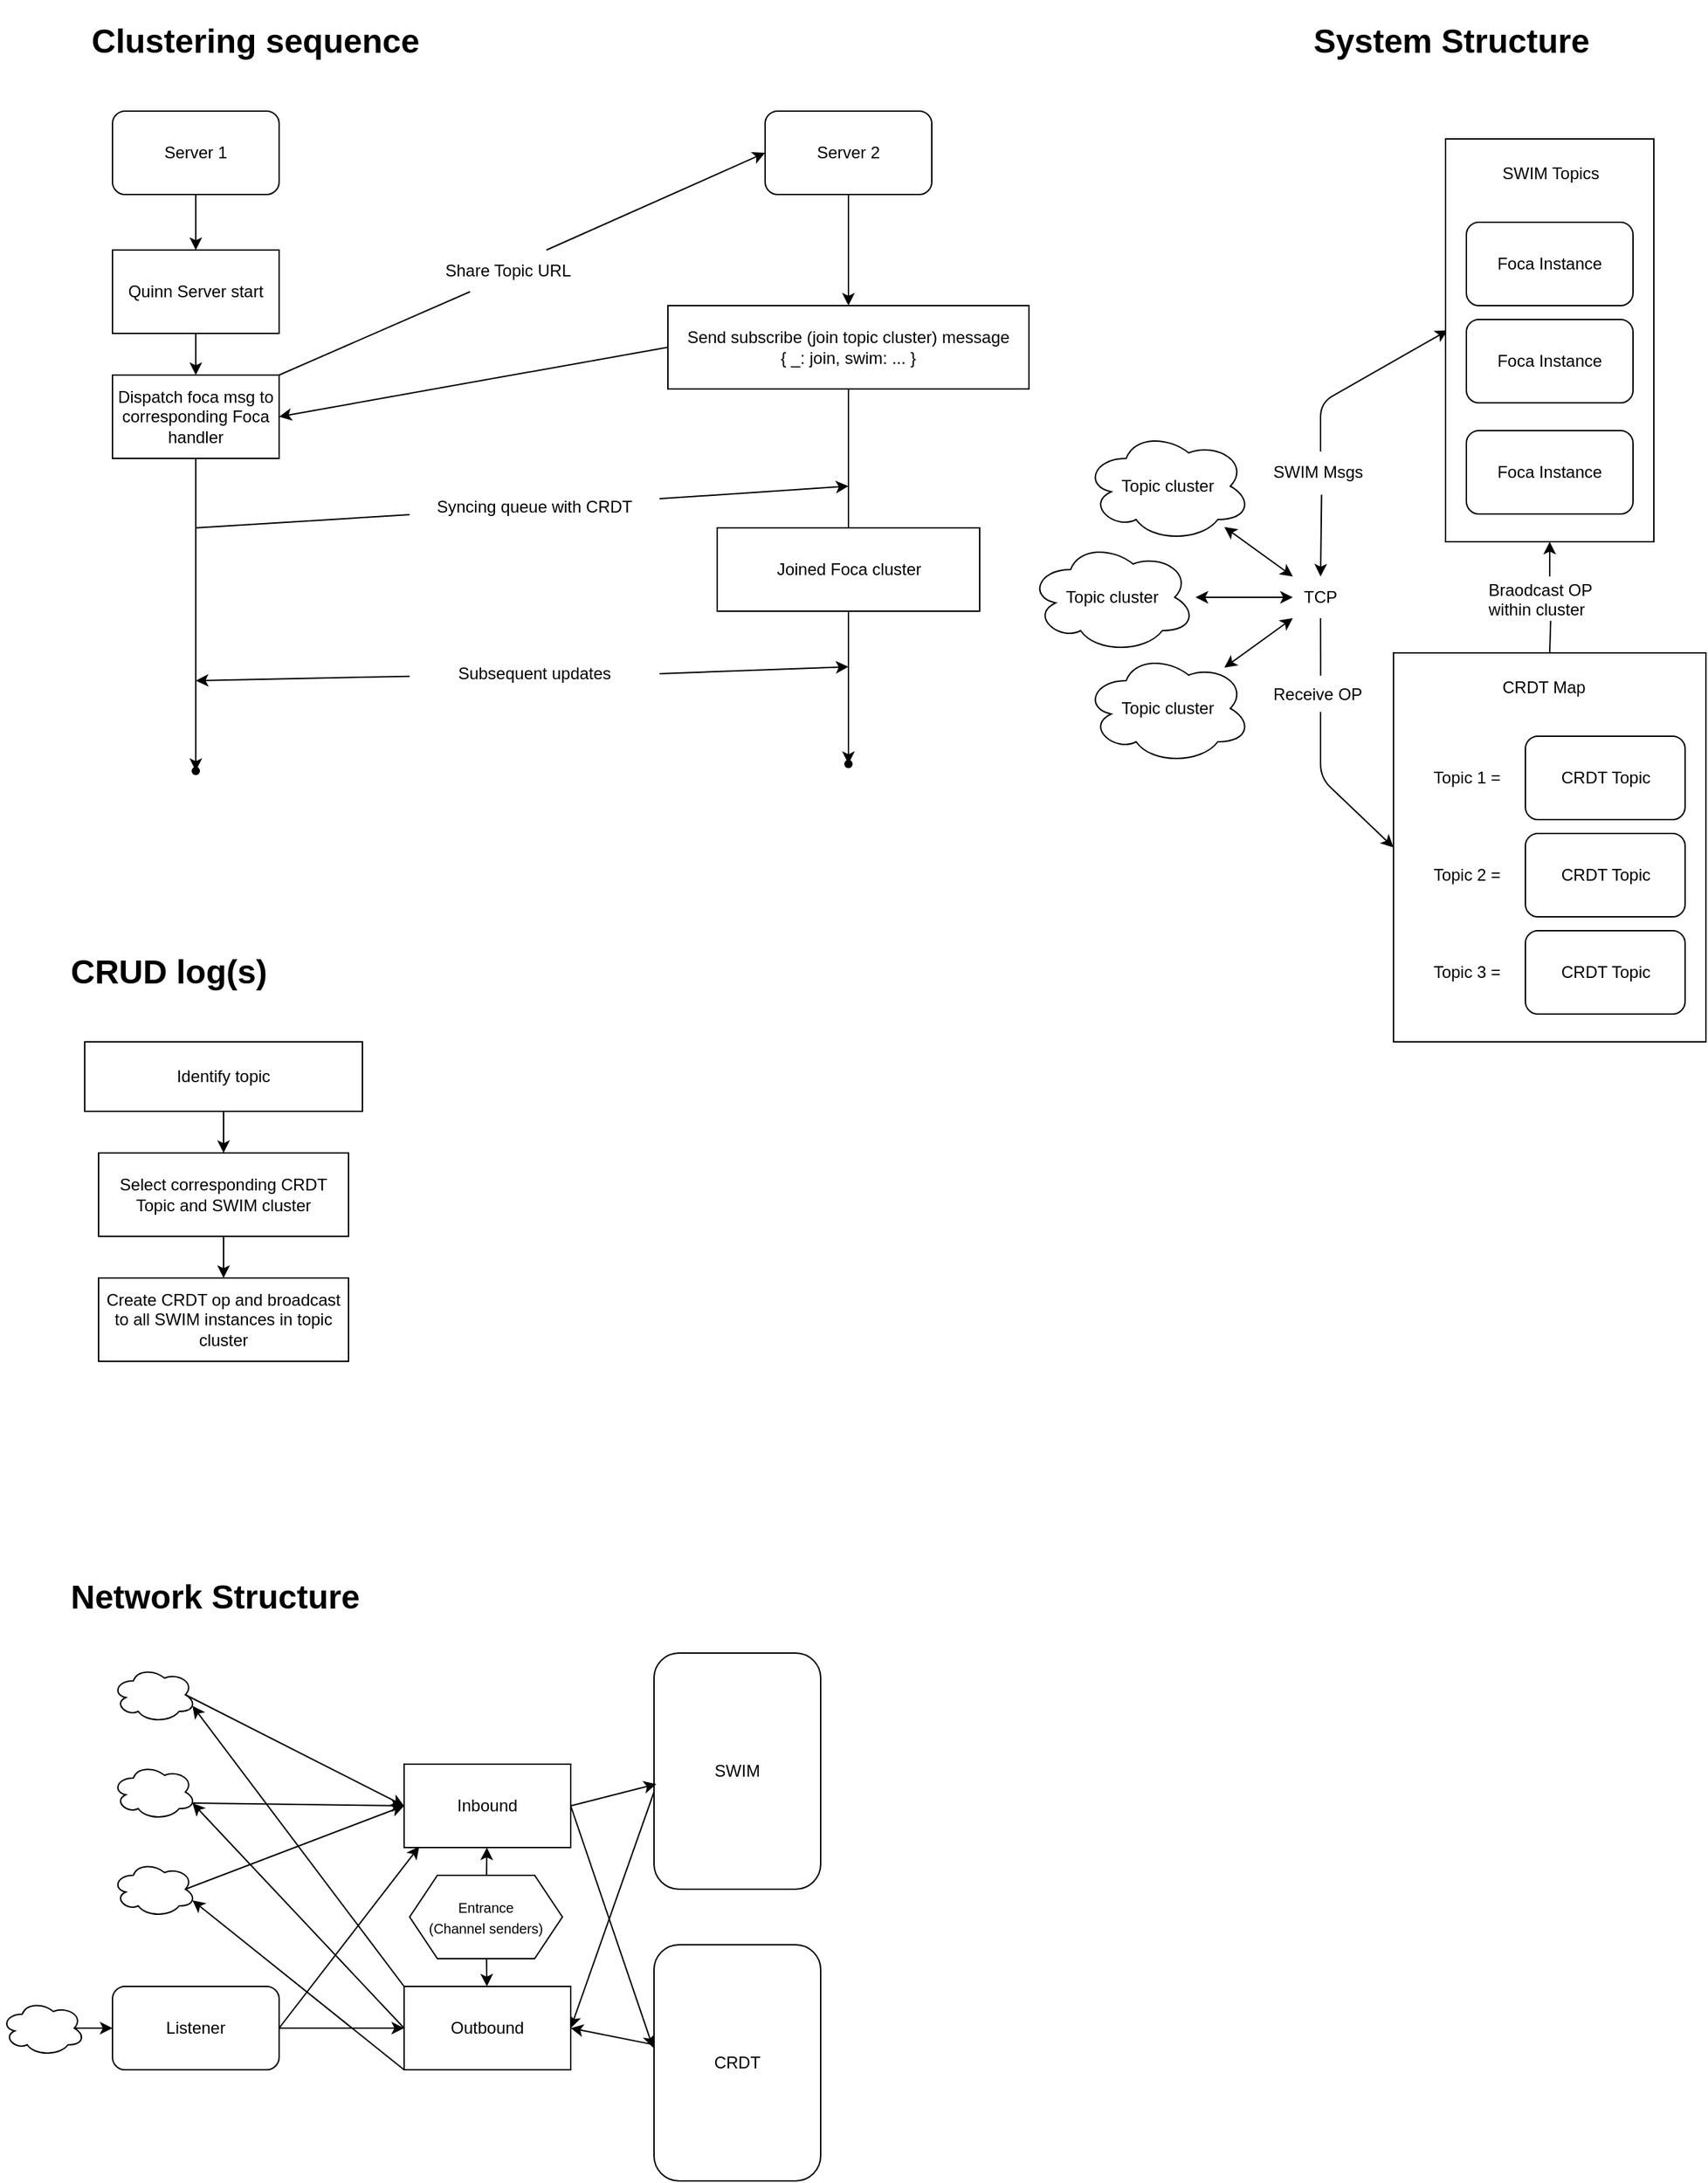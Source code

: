 <mxfile>
    <diagram id="pwVFzWRJOwBx6ik9nEAw" name="Page-1">
        <mxGraphModel dx="1001" dy="1443" grid="1" gridSize="10" guides="1" tooltips="1" connect="1" arrows="1" fold="1" page="1" pageScale="1" pageWidth="3300" pageHeight="4681" background="none" math="0" shadow="0">
            <root>
                <mxCell id="0"/>
                <mxCell id="1" parent="0"/>
                <mxCell id="21" value="" style="edgeStyle=none;html=1;startArrow=none;" parent="1" source="29" edge="1">
                    <mxGeometry relative="1" as="geometry">
                        <mxPoint x="640" y="460" as="sourcePoint"/>
                        <mxPoint x="170" y="510" as="targetPoint"/>
                    </mxGeometry>
                </mxCell>
                <mxCell id="12" value="" style="edgeStyle=none;html=1;" parent="1" source="2" target="5" edge="1">
                    <mxGeometry relative="1" as="geometry"/>
                </mxCell>
                <mxCell id="2" value="Server 1" style="rounded=1;whiteSpace=wrap;html=1;" parent="1" vertex="1">
                    <mxGeometry x="110" y="100" width="120" height="60" as="geometry"/>
                </mxCell>
                <mxCell id="11" style="edgeStyle=none;html=1;" parent="1" source="3" target="10" edge="1">
                    <mxGeometry relative="1" as="geometry"/>
                </mxCell>
                <mxCell id="3" value="Server 2" style="rounded=1;whiteSpace=wrap;html=1;" parent="1" vertex="1">
                    <mxGeometry x="580" y="100" width="120" height="60" as="geometry"/>
                </mxCell>
                <mxCell id="24" value="" style="edgeStyle=none;html=1;" parent="1" source="4" target="23" edge="1">
                    <mxGeometry relative="1" as="geometry"/>
                </mxCell>
                <mxCell id="39" style="edgeStyle=none;html=1;exitX=0.75;exitY=0;exitDx=0;exitDy=0;entryX=0;entryY=0.5;entryDx=0;entryDy=0;startArrow=none;" parent="1" source="9" target="3" edge="1">
                    <mxGeometry relative="1" as="geometry"/>
                </mxCell>
                <mxCell id="4" value="Dispatch foca msg to corresponding Foca handler" style="rounded=0;whiteSpace=wrap;html=1;" parent="1" vertex="1">
                    <mxGeometry x="110" y="290" width="120" height="60" as="geometry"/>
                </mxCell>
                <mxCell id="6" style="edgeStyle=none;html=1;exitX=0.5;exitY=1;exitDx=0;exitDy=0;entryX=0.5;entryY=0;entryDx=0;entryDy=0;" parent="1" source="5" target="4" edge="1">
                    <mxGeometry relative="1" as="geometry"/>
                </mxCell>
                <mxCell id="5" value="Quinn Server start" style="rounded=0;whiteSpace=wrap;html=1;" parent="1" vertex="1">
                    <mxGeometry x="110" y="200" width="120" height="60" as="geometry"/>
                </mxCell>
                <mxCell id="15" style="edgeStyle=none;html=1;exitX=0;exitY=0.5;exitDx=0;exitDy=0;entryX=1;entryY=0.5;entryDx=0;entryDy=0;" parent="1" source="10" target="4" edge="1">
                    <mxGeometry relative="1" as="geometry"/>
                </mxCell>
                <mxCell id="19" value="" style="edgeStyle=none;html=1;startArrow=none;exitX=0.5;exitY=1;exitDx=0;exitDy=0;" parent="1" source="34" target="18" edge="1">
                    <mxGeometry relative="1" as="geometry">
                        <mxPoint x="640" y="390" as="sourcePoint"/>
                    </mxGeometry>
                </mxCell>
                <mxCell id="10" value="Send subscribe (join topic cluster) message&lt;br&gt;{ _: join, swim: ... }" style="rounded=0;whiteSpace=wrap;html=1;" parent="1" vertex="1">
                    <mxGeometry x="510" y="240" width="260" height="60" as="geometry"/>
                </mxCell>
                <mxCell id="18" value="" style="shape=waypoint;size=6;pointerEvents=1;points=[];fillColor=default;resizable=0;rotatable=0;perimeter=centerPerimeter;snapToPoint=1;rounded=0;" parent="1" vertex="1">
                    <mxGeometry x="630" y="560" width="20" height="20" as="geometry"/>
                </mxCell>
                <mxCell id="20" value="" style="edgeStyle=none;html=1;startArrow=none;" parent="1" source="27" edge="1">
                    <mxGeometry relative="1" as="geometry">
                        <mxPoint x="170" y="400" as="sourcePoint"/>
                        <mxPoint x="640" y="370" as="targetPoint"/>
                    </mxGeometry>
                </mxCell>
                <mxCell id="23" value="" style="shape=waypoint;size=6;pointerEvents=1;points=[];fillColor=default;resizable=0;rotatable=0;perimeter=centerPerimeter;snapToPoint=1;rounded=0;" parent="1" vertex="1">
                    <mxGeometry x="160" y="565" width="20" height="20" as="geometry"/>
                </mxCell>
                <mxCell id="28" value="" style="edgeStyle=none;html=1;endArrow=none;" parent="1" target="27" edge="1">
                    <mxGeometry relative="1" as="geometry">
                        <mxPoint x="170" y="400" as="sourcePoint"/>
                        <mxPoint x="640" y="460" as="targetPoint"/>
                    </mxGeometry>
                </mxCell>
                <mxCell id="27" value="Syncing queue with CRDT" style="text;html=1;strokeColor=none;fillColor=none;align=center;verticalAlign=middle;whiteSpace=wrap;rounded=0;" parent="1" vertex="1">
                    <mxGeometry x="324" y="370" width="180" height="30" as="geometry"/>
                </mxCell>
                <mxCell id="37" style="edgeStyle=none;html=1;exitX=1;exitY=0.5;exitDx=0;exitDy=0;" parent="1" source="29" edge="1">
                    <mxGeometry relative="1" as="geometry">
                        <mxPoint x="640" y="500" as="targetPoint"/>
                    </mxGeometry>
                </mxCell>
                <mxCell id="29" value="Subsequent updates" style="text;html=1;strokeColor=none;fillColor=none;align=center;verticalAlign=middle;whiteSpace=wrap;rounded=0;" parent="1" vertex="1">
                    <mxGeometry x="324" y="490" width="180" height="30" as="geometry"/>
                </mxCell>
                <mxCell id="35" value="" style="edgeStyle=none;html=1;startArrow=none;exitX=0.5;exitY=1;exitDx=0;exitDy=0;endArrow=none;" parent="1" source="10" target="34" edge="1">
                    <mxGeometry relative="1" as="geometry">
                        <mxPoint x="640" y="300" as="sourcePoint"/>
                        <mxPoint x="640" y="540" as="targetPoint"/>
                    </mxGeometry>
                </mxCell>
                <mxCell id="34" value="Joined Foca cluster" style="rounded=0;whiteSpace=wrap;html=1;" parent="1" vertex="1">
                    <mxGeometry x="545.5" y="400" width="189" height="60" as="geometry"/>
                </mxCell>
                <mxCell id="40" value="" style="edgeStyle=none;html=1;exitX=1;exitY=0;exitDx=0;exitDy=0;entryX=0.25;entryY=1;entryDx=0;entryDy=0;endArrow=none;" parent="1" source="4" target="9" edge="1">
                    <mxGeometry relative="1" as="geometry">
                        <mxPoint x="230" y="290" as="sourcePoint"/>
                        <mxPoint x="580" y="130" as="targetPoint"/>
                    </mxGeometry>
                </mxCell>
                <mxCell id="9" value="Share Topic URL" style="text;html=1;strokeColor=none;fillColor=none;align=center;verticalAlign=middle;whiteSpace=wrap;rounded=0;" parent="1" vertex="1">
                    <mxGeometry x="340" y="200" width="110" height="30" as="geometry"/>
                </mxCell>
                <mxCell id="43" value="&lt;h1&gt;CRUD log(s)&lt;/h1&gt;" style="text;html=1;strokeColor=none;fillColor=none;spacing=5;spacingTop=-20;whiteSpace=wrap;overflow=hidden;rounded=0;" parent="1" vertex="1">
                    <mxGeometry x="75" y="700" width="190" height="50" as="geometry"/>
                </mxCell>
                <mxCell id="47" value="" style="edgeStyle=none;html=1;" parent="1" source="44" target="46" edge="1">
                    <mxGeometry relative="1" as="geometry"/>
                </mxCell>
                <mxCell id="44" value="Identify topic" style="rounded=0;whiteSpace=wrap;html=1;" parent="1" vertex="1">
                    <mxGeometry x="90" y="770" width="200" height="50" as="geometry"/>
                </mxCell>
                <mxCell id="49" value="" style="edgeStyle=none;html=1;" parent="1" source="46" target="48" edge="1">
                    <mxGeometry relative="1" as="geometry"/>
                </mxCell>
                <mxCell id="46" value="Select corresponding CRDT Topic and SWIM cluster" style="whiteSpace=wrap;html=1;rounded=0;" parent="1" vertex="1">
                    <mxGeometry x="100" y="850" width="180" height="60" as="geometry"/>
                </mxCell>
                <mxCell id="48" value="Create CRDT op and broadcast to all SWIM instances in topic cluster" style="rounded=0;whiteSpace=wrap;html=1;" parent="1" vertex="1">
                    <mxGeometry x="100" y="940" width="180" height="60" as="geometry"/>
                </mxCell>
                <mxCell id="50" value="&lt;h1&gt;Clustering sequence&amp;nbsp;&lt;/h1&gt;" style="text;html=1;strokeColor=none;fillColor=none;spacing=5;spacingTop=-20;whiteSpace=wrap;overflow=hidden;rounded=0;" parent="1" vertex="1">
                    <mxGeometry x="90" y="30" width="300" height="50" as="geometry"/>
                </mxCell>
                <mxCell id="51" value="&lt;h1&gt;System Structure&lt;/h1&gt;" style="text;html=1;strokeColor=none;fillColor=none;spacing=5;spacingTop=-20;whiteSpace=wrap;overflow=hidden;rounded=0;" parent="1" vertex="1">
                    <mxGeometry x="970" y="30" width="280" height="50" as="geometry"/>
                </mxCell>
                <mxCell id="107" style="edgeStyle=none;html=1;entryX=0;entryY=0;entryDx=0;entryDy=0;startArrow=classic;startFill=1;" parent="1" source="54" target="71" edge="1">
                    <mxGeometry relative="1" as="geometry"/>
                </mxCell>
                <mxCell id="54" value="Topic cluster" style="ellipse;shape=cloud;whiteSpace=wrap;html=1;" parent="1" vertex="1">
                    <mxGeometry x="810" y="330" width="120" height="80" as="geometry"/>
                </mxCell>
                <mxCell id="63" value="Topic cluster" style="ellipse;shape=cloud;whiteSpace=wrap;html=1;" parent="1" vertex="1">
                    <mxGeometry x="770" y="410" width="120" height="80" as="geometry"/>
                </mxCell>
                <mxCell id="108" style="edgeStyle=none;html=1;entryX=0;entryY=1;entryDx=0;entryDy=0;startArrow=classic;startFill=1;" parent="1" source="65" target="71" edge="1">
                    <mxGeometry relative="1" as="geometry"/>
                </mxCell>
                <mxCell id="65" value="Topic cluster" style="ellipse;shape=cloud;whiteSpace=wrap;html=1;" parent="1" vertex="1">
                    <mxGeometry x="810" y="490" width="120" height="80" as="geometry"/>
                </mxCell>
                <mxCell id="103" value="" style="edgeStyle=none;html=1;startArrow=classic;startFill=1;" parent="1" source="71" target="63" edge="1">
                    <mxGeometry relative="1" as="geometry"/>
                </mxCell>
                <mxCell id="105" style="edgeStyle=none;html=1;exitX=0.5;exitY=0;exitDx=0;exitDy=0;entryX=0.011;entryY=0.475;entryDx=0;entryDy=0;entryPerimeter=0;startArrow=none;startFill=1;" parent="1" source="130" target="69" edge="1">
                    <mxGeometry relative="1" as="geometry">
                        <Array as="points">
                            <mxPoint x="980" y="310"/>
                        </Array>
                    </mxGeometry>
                </mxCell>
                <mxCell id="71" value="TCP" style="text;html=1;strokeColor=none;fillColor=none;align=center;verticalAlign=middle;whiteSpace=wrap;rounded=0;" parent="1" vertex="1">
                    <mxGeometry x="960" y="435" width="40" height="30" as="geometry"/>
                </mxCell>
                <mxCell id="115" style="edgeStyle=none;html=1;entryX=0.5;entryY=1;entryDx=0;entryDy=0;startArrow=none;startFill=0;endArrow=none;endFill=0;exitX=0.501;exitY=-0.044;exitDx=0;exitDy=0;exitPerimeter=0;" parent="1" source="113" target="71" edge="1">
                    <mxGeometry relative="1" as="geometry">
                        <mxPoint x="980" y="525" as="sourcePoint"/>
                    </mxGeometry>
                </mxCell>
                <mxCell id="117" style="edgeStyle=none;html=1;exitX=0.5;exitY=1;exitDx=0;exitDy=0;startArrow=none;startFill=0;entryX=0;entryY=0.5;entryDx=0;entryDy=0;exitPerimeter=0;" parent="1" source="113" target="92" edge="1">
                    <mxGeometry relative="1" as="geometry">
                        <Array as="points">
                            <mxPoint x="980" y="580"/>
                        </Array>
                    </mxGeometry>
                </mxCell>
                <mxCell id="113" value="Receive OP" style="text;strokeColor=none;fillColor=none;align=left;verticalAlign=middle;spacingLeft=4;spacingRight=4;overflow=hidden;points=[[0,0.5],[1,0.5]];portConstraint=eastwest;rotatable=0;whiteSpace=wrap;html=1;" parent="1" vertex="1">
                    <mxGeometry x="940" y="507.5" width="80" height="25" as="geometry"/>
                </mxCell>
                <mxCell id="121" value="" style="group" parent="1" vertex="1" connectable="0">
                    <mxGeometry x="1070" y="120" width="150" height="290" as="geometry"/>
                </mxCell>
                <mxCell id="69" value="" style="rounded=0;whiteSpace=wrap;html=1;" parent="121" vertex="1">
                    <mxGeometry width="150" height="290" as="geometry"/>
                </mxCell>
                <mxCell id="53" value="Foca Instance" style="rounded=1;whiteSpace=wrap;html=1;" parent="121" vertex="1">
                    <mxGeometry x="15" y="60" width="120" height="60" as="geometry"/>
                </mxCell>
                <mxCell id="62" value="Foca Instance" style="rounded=1;whiteSpace=wrap;html=1;" parent="121" vertex="1">
                    <mxGeometry x="15" y="130" width="120" height="60" as="geometry"/>
                </mxCell>
                <mxCell id="64" value="Foca Instance" style="rounded=1;whiteSpace=wrap;html=1;" parent="121" vertex="1">
                    <mxGeometry x="15" y="210" width="120" height="60" as="geometry"/>
                </mxCell>
                <mxCell id="70" value="SWIM Topics" style="text;strokeColor=none;fillColor=none;align=left;verticalAlign=middle;spacingLeft=4;spacingRight=4;overflow=hidden;points=[[0,0.5],[1,0.5]];portConstraint=eastwest;rotatable=0;whiteSpace=wrap;html=1;" parent="121" vertex="1">
                    <mxGeometry x="35" y="10" width="80" height="30" as="geometry"/>
                </mxCell>
                <mxCell id="122" value="" style="group" parent="1" vertex="1" connectable="0">
                    <mxGeometry x="1032.5" y="490" width="225" height="280" as="geometry"/>
                </mxCell>
                <mxCell id="92" value="" style="rounded=0;whiteSpace=wrap;html=1;" parent="122" vertex="1">
                    <mxGeometry width="225" height="280" as="geometry"/>
                </mxCell>
                <mxCell id="93" value="CRDT Topic" style="rounded=1;whiteSpace=wrap;html=1;" parent="122" vertex="1">
                    <mxGeometry x="95" y="60" width="115" height="60" as="geometry"/>
                </mxCell>
                <mxCell id="97" value="CRDT Map" style="text;strokeColor=none;fillColor=none;align=left;verticalAlign=middle;spacingLeft=4;spacingRight=4;overflow=hidden;points=[[0,0.5],[1,0.5]];portConstraint=eastwest;rotatable=0;whiteSpace=wrap;html=1;" parent="122" vertex="1">
                    <mxGeometry x="72.5" y="10" width="80" height="30" as="geometry"/>
                </mxCell>
                <mxCell id="98" value="Topic 1 =" style="text;html=1;strokeColor=none;fillColor=none;align=center;verticalAlign=middle;whiteSpace=wrap;rounded=0;" parent="122" vertex="1">
                    <mxGeometry x="15" y="75" width="75" height="30" as="geometry"/>
                </mxCell>
                <mxCell id="99" value="CRDT Topic" style="rounded=1;whiteSpace=wrap;html=1;" parent="122" vertex="1">
                    <mxGeometry x="95" y="130" width="115" height="60" as="geometry"/>
                </mxCell>
                <mxCell id="100" value="Topic 2 =" style="text;html=1;strokeColor=none;fillColor=none;align=center;verticalAlign=middle;whiteSpace=wrap;rounded=0;" parent="122" vertex="1">
                    <mxGeometry x="15" y="145" width="75" height="30" as="geometry"/>
                </mxCell>
                <mxCell id="101" value="CRDT Topic" style="rounded=1;whiteSpace=wrap;html=1;" parent="122" vertex="1">
                    <mxGeometry x="95" y="200" width="115" height="60" as="geometry"/>
                </mxCell>
                <mxCell id="102" value="Topic 3 =" style="text;html=1;strokeColor=none;fillColor=none;align=center;verticalAlign=middle;whiteSpace=wrap;rounded=0;" parent="122" vertex="1">
                    <mxGeometry x="15" y="215" width="75" height="30" as="geometry"/>
                </mxCell>
                <mxCell id="126" value="" style="edgeStyle=none;html=1;startArrow=none;startFill=0;endArrow=classic;endFill=1;" parent="1" source="127" edge="1">
                    <mxGeometry relative="1" as="geometry">
                        <mxPoint x="1145" y="410" as="targetPoint"/>
                    </mxGeometry>
                </mxCell>
                <mxCell id="128" value="" style="edgeStyle=none;html=1;startArrow=none;startFill=0;endArrow=none;endFill=1;entryX=0.507;entryY=1.063;entryDx=0;entryDy=0;entryPerimeter=0;exitX=0.5;exitY=0;exitDx=0;exitDy=0;" parent="1" source="92" target="127" edge="1">
                    <mxGeometry relative="1" as="geometry">
                        <mxPoint x="1145" y="490" as="sourcePoint"/>
                        <mxPoint x="1145" y="410" as="targetPoint"/>
                    </mxGeometry>
                </mxCell>
                <mxCell id="127" value="Braodcast OP within cluster" style="text;strokeColor=none;fillColor=none;align=left;verticalAlign=middle;spacingLeft=4;spacingRight=4;overflow=hidden;points=[[0,0.5],[1,0.5]];portConstraint=eastwest;rotatable=0;whiteSpace=wrap;html=1;" parent="1" vertex="1">
                    <mxGeometry x="1095" y="435" width="100" height="30" as="geometry"/>
                </mxCell>
                <mxCell id="129" value="" style="edgeStyle=none;html=1;exitX=0.5;exitY=0;exitDx=0;exitDy=0;entryX=0.509;entryY=1.038;entryDx=0;entryDy=0;entryPerimeter=0;startArrow=classic;startFill=1;endArrow=none;" parent="1" source="71" target="130" edge="1">
                    <mxGeometry relative="1" as="geometry">
                        <mxPoint x="980" y="435" as="sourcePoint"/>
                        <mxPoint x="1071.65" y="257.75" as="targetPoint"/>
                        <Array as="points"/>
                    </mxGeometry>
                </mxCell>
                <mxCell id="130" value="SWIM Msgs" style="text;strokeColor=none;fillColor=none;align=left;verticalAlign=middle;spacingLeft=4;spacingRight=4;overflow=hidden;points=[[0,0.5],[1,0.5]];portConstraint=eastwest;rotatable=0;whiteSpace=wrap;html=1;" parent="1" vertex="1">
                    <mxGeometry x="940" y="345" width="80" height="30" as="geometry"/>
                </mxCell>
                <mxCell id="131" value="&lt;h1&gt;Network Structure&lt;/h1&gt;" style="text;html=1;strokeColor=none;fillColor=none;spacing=5;spacingTop=-20;whiteSpace=wrap;overflow=hidden;rounded=0;" vertex="1" parent="1">
                    <mxGeometry x="75" y="1150" width="390" height="50" as="geometry"/>
                </mxCell>
                <mxCell id="182" style="edgeStyle=none;html=1;exitX=0;exitY=0.588;exitDx=0;exitDy=0;entryX=1;entryY=0.5;entryDx=0;entryDy=0;startArrow=none;startFill=0;endArrow=classic;endFill=1;exitPerimeter=0;" edge="1" parent="1" source="139" target="156">
                    <mxGeometry relative="1" as="geometry"/>
                </mxCell>
                <mxCell id="139" value="SWIM" style="rounded=1;whiteSpace=wrap;html=1;" vertex="1" parent="1">
                    <mxGeometry x="500" y="1210" width="120" height="170" as="geometry"/>
                </mxCell>
                <mxCell id="183" style="edgeStyle=none;html=1;exitX=-0.016;exitY=0.421;exitDx=0;exitDy=0;entryX=1;entryY=0.5;entryDx=0;entryDy=0;startArrow=none;startFill=0;endArrow=classic;endFill=1;exitPerimeter=0;" edge="1" parent="1" source="140" target="156">
                    <mxGeometry relative="1" as="geometry"/>
                </mxCell>
                <mxCell id="140" value="CRDT" style="rounded=1;whiteSpace=wrap;html=1;" vertex="1" parent="1">
                    <mxGeometry x="500" y="1420" width="120" height="170" as="geometry"/>
                </mxCell>
                <mxCell id="164" style="edgeStyle=none;html=1;exitX=0;exitY=0;exitDx=0;exitDy=0;entryX=0.96;entryY=0.7;entryDx=0;entryDy=0;entryPerimeter=0;" edge="1" parent="1" source="156" target="161">
                    <mxGeometry relative="1" as="geometry"/>
                </mxCell>
                <mxCell id="165" style="edgeStyle=none;html=1;exitX=0;exitY=0.5;exitDx=0;exitDy=0;entryX=0.96;entryY=0.7;entryDx=0;entryDy=0;entryPerimeter=0;" edge="1" parent="1" source="156" target="162">
                    <mxGeometry relative="1" as="geometry"/>
                </mxCell>
                <mxCell id="198" style="edgeStyle=none;html=1;exitX=0;exitY=1;exitDx=0;exitDy=0;entryX=0.96;entryY=0.7;entryDx=0;entryDy=0;entryPerimeter=0;fontSize=10;startArrow=none;startFill=0;endArrow=classic;endFill=1;" edge="1" parent="1" source="156" target="163">
                    <mxGeometry relative="1" as="geometry"/>
                </mxCell>
                <mxCell id="156" value="Outbound" style="rounded=0;whiteSpace=wrap;html=1;" vertex="1" parent="1">
                    <mxGeometry x="320" y="1450" width="120" height="60" as="geometry"/>
                </mxCell>
                <mxCell id="186" style="edgeStyle=none;html=1;exitX=0.875;exitY=0.5;exitDx=0;exitDy=0;exitPerimeter=0;entryX=0;entryY=0.5;entryDx=0;entryDy=0;startArrow=none;startFill=0;endArrow=classic;endFill=1;" edge="1" parent="1" source="161" target="184">
                    <mxGeometry relative="1" as="geometry"/>
                </mxCell>
                <mxCell id="161" value="" style="ellipse;shape=cloud;whiteSpace=wrap;html=1;" vertex="1" parent="1">
                    <mxGeometry x="110" y="1220" width="60" height="40" as="geometry"/>
                </mxCell>
                <mxCell id="187" style="edgeStyle=none;html=1;exitX=0.96;exitY=0.7;exitDx=0;exitDy=0;exitPerimeter=0;entryX=0;entryY=0.5;entryDx=0;entryDy=0;startArrow=none;startFill=0;endArrow=classic;endFill=1;" edge="1" parent="1" source="162" target="184">
                    <mxGeometry relative="1" as="geometry"/>
                </mxCell>
                <mxCell id="162" value="" style="ellipse;shape=cloud;whiteSpace=wrap;html=1;" vertex="1" parent="1">
                    <mxGeometry x="110" y="1290" width="60" height="40" as="geometry"/>
                </mxCell>
                <mxCell id="188" style="edgeStyle=none;html=1;exitX=0.875;exitY=0.5;exitDx=0;exitDy=0;exitPerimeter=0;startArrow=none;startFill=0;endArrow=classic;endFill=1;" edge="1" parent="1" source="163">
                    <mxGeometry relative="1" as="geometry">
                        <mxPoint x="320" y="1320" as="targetPoint"/>
                    </mxGeometry>
                </mxCell>
                <mxCell id="163" value="" style="ellipse;shape=cloud;whiteSpace=wrap;html=1;" vertex="1" parent="1">
                    <mxGeometry x="110" y="1360" width="60" height="40" as="geometry"/>
                </mxCell>
                <mxCell id="191" style="edgeStyle=none;html=1;exitX=1;exitY=0.5;exitDx=0;exitDy=0;entryX=0.091;entryY=0.987;entryDx=0;entryDy=0;entryPerimeter=0;startArrow=none;startFill=0;endArrow=classic;endFill=1;" edge="1" parent="1" source="170" target="184">
                    <mxGeometry relative="1" as="geometry"/>
                </mxCell>
                <mxCell id="201" style="edgeStyle=none;html=1;exitX=1;exitY=0.5;exitDx=0;exitDy=0;entryX=0;entryY=0.5;entryDx=0;entryDy=0;fontSize=10;startArrow=none;startFill=0;endArrow=classic;endFill=1;" edge="1" parent="1" source="170" target="156">
                    <mxGeometry relative="1" as="geometry"/>
                </mxCell>
                <mxCell id="170" value="Listener" style="rounded=1;whiteSpace=wrap;html=1;" vertex="1" parent="1">
                    <mxGeometry x="110" y="1450" width="120" height="60" as="geometry"/>
                </mxCell>
                <mxCell id="189" style="edgeStyle=none;html=1;exitX=1;exitY=0.5;exitDx=0;exitDy=0;startArrow=none;startFill=0;endArrow=classic;endFill=1;entryX=0.014;entryY=0.555;entryDx=0;entryDy=0;entryPerimeter=0;" edge="1" parent="1" source="184" target="139">
                    <mxGeometry relative="1" as="geometry"/>
                </mxCell>
                <mxCell id="190" style="edgeStyle=none;html=1;exitX=1;exitY=0.5;exitDx=0;exitDy=0;startArrow=none;startFill=0;endArrow=classic;endFill=1;entryX=-0.006;entryY=0.436;entryDx=0;entryDy=0;entryPerimeter=0;" edge="1" parent="1" source="184" target="140">
                    <mxGeometry relative="1" as="geometry">
                        <mxPoint x="500" y="1510" as="targetPoint"/>
                    </mxGeometry>
                </mxCell>
                <mxCell id="184" value="Inbound" style="rounded=0;whiteSpace=wrap;html=1;" vertex="1" parent="1">
                    <mxGeometry x="320" y="1290" width="120" height="60" as="geometry"/>
                </mxCell>
                <mxCell id="196" value="" style="edgeStyle=none;html=1;fontSize=10;startArrow=none;startFill=0;endArrow=classic;endFill=1;" edge="1" parent="1" source="193" target="184">
                    <mxGeometry relative="1" as="geometry"/>
                </mxCell>
                <mxCell id="197" value="" style="edgeStyle=none;html=1;fontSize=10;startArrow=none;startFill=0;endArrow=classic;endFill=1;" edge="1" parent="1" source="193" target="156">
                    <mxGeometry relative="1" as="geometry"/>
                </mxCell>
                <mxCell id="193" value="&lt;font style=&quot;font-size: 10px;&quot;&gt;Entrance&lt;br&gt;(Channel senders)&lt;/font&gt;" style="shape=hexagon;perimeter=hexagonPerimeter2;whiteSpace=wrap;html=1;fixedSize=1;" vertex="1" parent="1">
                    <mxGeometry x="324" y="1370" width="110" height="60" as="geometry"/>
                </mxCell>
                <mxCell id="202" style="edgeStyle=none;html=1;exitX=0.875;exitY=0.5;exitDx=0;exitDy=0;exitPerimeter=0;entryX=0;entryY=0.5;entryDx=0;entryDy=0;fontSize=10;startArrow=none;startFill=0;endArrow=classic;endFill=1;" edge="1" parent="1" source="200" target="170">
                    <mxGeometry relative="1" as="geometry"/>
                </mxCell>
                <mxCell id="200" value="" style="ellipse;shape=cloud;whiteSpace=wrap;html=1;" vertex="1" parent="1">
                    <mxGeometry x="30" y="1460" width="60" height="40" as="geometry"/>
                </mxCell>
            </root>
        </mxGraphModel>
    </diagram>
</mxfile>